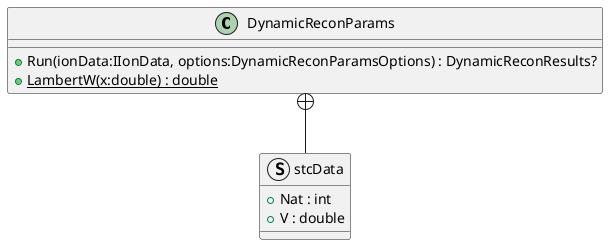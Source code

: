 @startuml
class DynamicReconParams {
    + Run(ionData:IIonData, options:DynamicReconParamsOptions) : DynamicReconResults?
    + {static} LambertW(x:double) : double
}
struct stcData {
    + Nat : int
    + V : double
}
DynamicReconParams +-- stcData
@enduml
